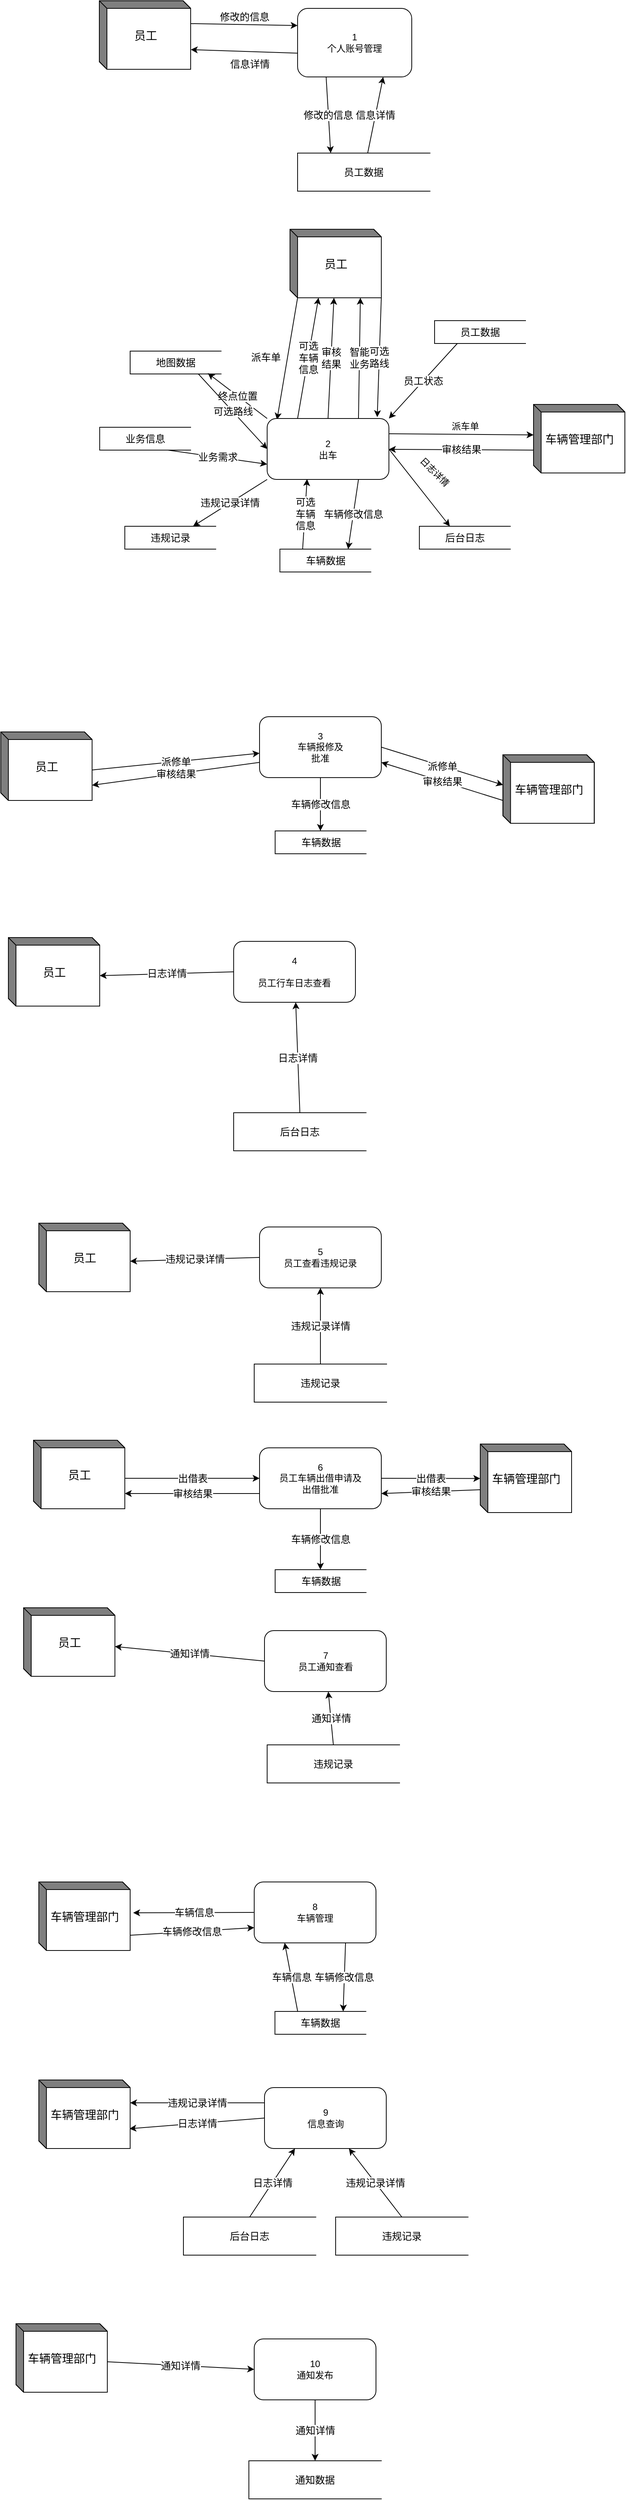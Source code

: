 <mxfile version="15.7.3" type="device"><diagram id="BDQ7U3q2l016TG8IhcM-" name="第 1 页"><mxGraphModel dx="1278" dy="649" grid="1" gridSize="10" guides="1" tooltips="1" connect="1" arrows="1" fold="1" page="1" pageScale="1" pageWidth="827" pageHeight="1169" math="0" shadow="0"><root><mxCell id="0"/><mxCell id="1" parent="0"/><mxCell id="RU7V8b3hVzGG7us6cR9q-1" style="rounded=0;orthogonalLoop=1;jettySize=auto;html=1;exitX=0.04;exitY=0.656;exitDx=0;exitDy=0;exitPerimeter=0;entryX=0.996;entryY=0.677;entryDx=0;entryDy=0;entryPerimeter=0;" parent="1" source="RU7V8b3hVzGG7us6cR9q-6" edge="1"><mxGeometry relative="1" as="geometry"><mxPoint x="499.68" y="314.16" as="targetPoint"/></mxGeometry></mxCell><mxCell id="RU7V8b3hVzGG7us6cR9q-2" value="&lt;font style=&quot;font-size: 13px&quot;&gt;信息详情&lt;/font&gt;" style="edgeLabel;html=1;align=center;verticalAlign=middle;resizable=0;points=[];" parent="RU7V8b3hVzGG7us6cR9q-1" vertex="1" connectable="0"><mxGeometry x="-0.608" y="1" relative="1" as="geometry"><mxPoint x="-41" y="14" as="offset"/></mxGeometry></mxCell><mxCell id="RU7V8b3hVzGG7us6cR9q-5" value="修改的信息" style="edgeStyle=none;rounded=0;orthogonalLoop=1;jettySize=auto;html=1;exitX=0.25;exitY=1;exitDx=0;exitDy=0;fontSize=13;entryX=0;entryY=0.75;entryDx=0;entryDy=0;" parent="1" source="RU7V8b3hVzGG7us6cR9q-6" target="RU7V8b3hVzGG7us6cR9q-66" edge="1"><mxGeometry relative="1" as="geometry"><mxPoint x="800" y="410" as="targetPoint"/></mxGeometry></mxCell><mxCell id="RU7V8b3hVzGG7us6cR9q-6" value="1&lt;br&gt;个人账号管理" style="rounded=1;whiteSpace=wrap;html=1;" parent="1" vertex="1"><mxGeometry x="640" y="260" width="150" height="90" as="geometry"/></mxCell><mxCell id="RU7V8b3hVzGG7us6cR9q-7" value="" style="endArrow=classic;html=1;entryX=0;entryY=0.25;entryDx=0;entryDy=0;exitX=1;exitY=0.25;exitDx=0;exitDy=0;" parent="1" target="RU7V8b3hVzGG7us6cR9q-6" edge="1"><mxGeometry width="50" height="50" relative="1" as="geometry"><mxPoint x="500" y="280" as="sourcePoint"/><mxPoint x="640" y="290" as="targetPoint"/></mxGeometry></mxCell><mxCell id="RU7V8b3hVzGG7us6cR9q-8" value="&lt;span style=&quot;font-size: 13px&quot;&gt;修改的信息&lt;/span&gt;" style="edgeLabel;html=1;align=center;verticalAlign=middle;resizable=0;points=[];" parent="RU7V8b3hVzGG7us6cR9q-7" vertex="1" connectable="0"><mxGeometry x="-0.332" y="-3" relative="1" as="geometry"><mxPoint x="23" y="-13" as="offset"/></mxGeometry></mxCell><mxCell id="RU7V8b3hVzGG7us6cR9q-12" value="信息详情" style="endArrow=classic;html=1;fontSize=13;entryX=0.75;entryY=1;entryDx=0;entryDy=0;" parent="1" source="RU7V8b3hVzGG7us6cR9q-66" target="RU7V8b3hVzGG7us6cR9q-6" edge="1"><mxGeometry width="50" height="50" relative="1" as="geometry"><mxPoint x="840" y="410" as="sourcePoint"/><mxPoint x="900" y="305" as="targetPoint"/></mxGeometry></mxCell><mxCell id="RU7V8b3hVzGG7us6cR9q-23" style="edgeStyle=none;rounded=0;orthogonalLoop=1;jettySize=auto;html=1;exitX=1;exitY=0.5;exitDx=0;exitDy=0;fontSize=13;entryX=0;entryY=0.665;entryDx=0;entryDy=0;entryPerimeter=0;" parent="1" source="RU7V8b3hVzGG7us6cR9q-27" target="RU7V8b3hVzGG7us6cR9q-71" edge="1"><mxGeometry relative="1" as="geometry"><mxPoint x="800.32" y="928.51" as="targetPoint"/></mxGeometry></mxCell><mxCell id="RU7V8b3hVzGG7us6cR9q-24" style="edgeStyle=none;rounded=0;orthogonalLoop=1;jettySize=auto;html=1;fontSize=13;entryX=0.081;entryY=0.019;entryDx=0;entryDy=0;exitX=0;exitY=0;exitDx=10;exitDy=90;exitPerimeter=0;entryPerimeter=0;" parent="1" source="ORQYiXSW5nhRqHViAy2P-2" target="RU7V8b3hVzGG7us6cR9q-27" edge="1"><mxGeometry relative="1" as="geometry"><mxPoint x="633" y="630" as="sourcePoint"/></mxGeometry></mxCell><mxCell id="RU7V8b3hVzGG7us6cR9q-25" value="派车单" style="edgeLabel;html=1;align=center;verticalAlign=middle;resizable=0;points=[];fontSize=13;rotation=0;" parent="RU7V8b3hVzGG7us6cR9q-24" vertex="1" connectable="0"><mxGeometry x="-0.487" y="1" relative="1" as="geometry"><mxPoint x="-36" y="37" as="offset"/></mxGeometry></mxCell><mxCell id="ORQYiXSW5nhRqHViAy2P-7" value="智能&lt;br&gt;业务" style="edgeStyle=none;rounded=0;orthogonalLoop=1;jettySize=auto;html=1;exitX=0.75;exitY=0;exitDx=0;exitDy=0;entryX=0;entryY=0;entryDx=92.5;entryDy=90;entryPerimeter=0;fontSize=13;" parent="1" source="RU7V8b3hVzGG7us6cR9q-27" target="ORQYiXSW5nhRqHViAy2P-2" edge="1"><mxGeometry relative="1" as="geometry"/></mxCell><mxCell id="ORQYiXSW5nhRqHViAy2P-12" value="可选&lt;br&gt;车辆&lt;br&gt;信息" style="edgeStyle=none;rounded=0;orthogonalLoop=1;jettySize=auto;html=1;exitX=0.25;exitY=0;exitDx=0;exitDy=0;entryX=0;entryY=0;entryDx=37.5;entryDy=90;entryPerimeter=0;fontSize=13;" parent="1" source="RU7V8b3hVzGG7us6cR9q-27" target="ORQYiXSW5nhRqHViAy2P-2" edge="1"><mxGeometry relative="1" as="geometry"/></mxCell><mxCell id="ORQYiXSW5nhRqHViAy2P-24" style="edgeStyle=none;rounded=0;orthogonalLoop=1;jettySize=auto;html=1;exitX=1;exitY=0.25;exitDx=0;exitDy=0;entryX=0;entryY=0;entryDx=0;entryDy=40;entryPerimeter=0;fontSize=13;" parent="1" source="RU7V8b3hVzGG7us6cR9q-27" target="ORQYiXSW5nhRqHViAy2P-6" edge="1"><mxGeometry relative="1" as="geometry"/></mxCell><mxCell id="ORQYiXSW5nhRqHViAy2P-31" value="违规记录详情" style="edgeStyle=none;rounded=0;orthogonalLoop=1;jettySize=auto;html=1;exitX=0;exitY=1;exitDx=0;exitDy=0;entryX=0;entryY=0.25;entryDx=0;entryDy=0;fontSize=13;" parent="1" source="RU7V8b3hVzGG7us6cR9q-27" target="ORQYiXSW5nhRqHViAy2P-29" edge="1"><mxGeometry relative="1" as="geometry"/></mxCell><mxCell id="rGWLPuoApYT38VXZP68O-5" value="车辆修改信息" style="edgeStyle=none;rounded=0;orthogonalLoop=1;jettySize=auto;html=1;exitX=0.75;exitY=1;exitDx=0;exitDy=0;entryX=0;entryY=0.25;entryDx=0;entryDy=0;fontSize=13;" parent="1" source="RU7V8b3hVzGG7us6cR9q-27" target="ORQYiXSW5nhRqHViAy2P-10" edge="1"><mxGeometry relative="1" as="geometry"/></mxCell><mxCell id="rGWLPuoApYT38VXZP68O-23" value="审核&lt;br&gt;结果" style="edgeStyle=none;rounded=0;orthogonalLoop=1;jettySize=auto;html=1;exitX=0.5;exitY=0;exitDx=0;exitDy=0;fontSize=13;" parent="1" source="RU7V8b3hVzGG7us6cR9q-27" target="ORQYiXSW5nhRqHViAy2P-2" edge="1"><mxGeometry relative="1" as="geometry"/></mxCell><mxCell id="0ixUpdJK59AWrFwQFUAx-6" value="终点位置" style="edgeStyle=none;rounded=0;orthogonalLoop=1;jettySize=auto;html=1;exitX=0;exitY=0;exitDx=0;exitDy=0;entryX=0.967;entryY=0.146;entryDx=0;entryDy=0;entryPerimeter=0;fontSize=13;" parent="1" source="RU7V8b3hVzGG7us6cR9q-27" target="ORQYiXSW5nhRqHViAy2P-13" edge="1"><mxGeometry relative="1" as="geometry"/></mxCell><mxCell id="RU7V8b3hVzGG7us6cR9q-27" value="2&lt;br&gt;出车" style="rounded=1;whiteSpace=wrap;html=1;" parent="1" vertex="1"><mxGeometry x="600" y="798.51" width="160" height="80" as="geometry"/></mxCell><mxCell id="RU7V8b3hVzGG7us6cR9q-66" value="&lt;span style=&quot;font-size: 13px&quot;&gt;员工数据&lt;br&gt;&lt;/span&gt;" style="shape=partialRectangle;whiteSpace=wrap;html=1;bottom=1;right=1;left=1;top=0;fillColor=none;routingCenterX=-0.5;direction=south;" parent="1" vertex="1"><mxGeometry x="640" y="450" width="174" height="50" as="geometry"/></mxCell><mxCell id="RU7V8b3hVzGG7us6cR9q-71" value="&lt;span style=&quot;font-size: 13px&quot;&gt;后台日志&lt;/span&gt;&lt;span style=&quot;font-size: 13px&quot;&gt;&lt;br&gt;&lt;/span&gt;" style="shape=partialRectangle;whiteSpace=wrap;html=1;bottom=1;right=1;left=1;top=0;fillColor=none;routingCenterX=-0.5;direction=south;" parent="1" vertex="1"><mxGeometry x="800" y="940" width="119.5" height="30" as="geometry"/></mxCell><mxCell id="RU7V8b3hVzGG7us6cR9q-73" value="日志详情" style="text;html=1;resizable=0;autosize=1;align=center;verticalAlign=middle;points=[];fillColor=none;strokeColor=none;rounded=0;rotation=45;" parent="1" vertex="1"><mxGeometry x="790.32" y="858.51" width="60" height="20" as="geometry"/></mxCell><mxCell id="RU7V8b3hVzGG7us6cR9q-74" value="&lt;font style=&quot;font-size: 12px&quot;&gt;派车单&lt;/font&gt;" style="text;html=1;align=center;verticalAlign=middle;resizable=0;points=[];autosize=1;strokeColor=none;fillColor=none;rotation=0;" parent="1" vertex="1"><mxGeometry x="834.75" y="798.51" width="50" height="20" as="geometry"/></mxCell><mxCell id="ORQYiXSW5nhRqHViAy2P-1" value="&lt;font style=&quot;font-size: 15px&quot;&gt;员工&lt;/font&gt;" style="html=1;dashed=0;whitespace=wrap;shape=mxgraph.dfd.externalEntity" parent="1" vertex="1"><mxGeometry x="379.5" y="250" width="120" height="90" as="geometry"/></mxCell><mxCell id="ORQYiXSW5nhRqHViAy2P-15" value="可选&lt;br&gt;路线" style="edgeStyle=none;rounded=0;orthogonalLoop=1;jettySize=auto;html=1;exitX=1;exitY=1;exitDx=0;exitDy=0;exitPerimeter=0;entryX=0.904;entryY=-0.023;entryDx=0;entryDy=0;entryPerimeter=0;fontSize=13;" parent="1" source="ORQYiXSW5nhRqHViAy2P-2" target="RU7V8b3hVzGG7us6cR9q-27" edge="1"><mxGeometry relative="1" as="geometry"/></mxCell><mxCell id="ORQYiXSW5nhRqHViAy2P-2" value="&lt;font style=&quot;font-size: 15px&quot;&gt;员工&lt;/font&gt;" style="html=1;dashed=0;whitespace=wrap;shape=mxgraph.dfd.externalEntity" parent="1" vertex="1"><mxGeometry x="630" y="550" width="120" height="90" as="geometry"/></mxCell><mxCell id="rGWLPuoApYT38VXZP68O-22" value="审核结果" style="edgeStyle=none;rounded=0;orthogonalLoop=1;jettySize=auto;html=1;exitX=0;exitY=0;exitDx=0;exitDy=60;exitPerimeter=0;fontSize=13;" parent="1" source="ORQYiXSW5nhRqHViAy2P-6" target="RU7V8b3hVzGG7us6cR9q-27" edge="1"><mxGeometry relative="1" as="geometry"/></mxCell><mxCell id="ORQYiXSW5nhRqHViAy2P-6" value="&lt;span style=&quot;font-size: 15px&quot;&gt;车辆管理部门&lt;/span&gt;" style="html=1;dashed=0;whitespace=wrap;shape=mxgraph.dfd.externalEntity" parent="1" vertex="1"><mxGeometry x="950" y="780" width="120" height="90" as="geometry"/></mxCell><mxCell id="ORQYiXSW5nhRqHViAy2P-9" value="业务需求" style="edgeStyle=none;rounded=0;orthogonalLoop=1;jettySize=auto;html=1;exitX=1;exitY=0.25;exitDx=0;exitDy=0;entryX=0;entryY=0.75;entryDx=0;entryDy=0;fontSize=13;" parent="1" source="ORQYiXSW5nhRqHViAy2P-8" target="RU7V8b3hVzGG7us6cR9q-27" edge="1"><mxGeometry relative="1" as="geometry"/></mxCell><mxCell id="ORQYiXSW5nhRqHViAy2P-8" value="&lt;span style=&quot;font-size: 13px&quot;&gt;业务信息&lt;br&gt;&lt;/span&gt;" style="shape=partialRectangle;whiteSpace=wrap;html=1;bottom=1;right=1;left=1;top=0;fillColor=none;routingCenterX=-0.5;direction=south;" parent="1" vertex="1"><mxGeometry x="380.0" y="810" width="119.5" height="30" as="geometry"/></mxCell><mxCell id="ORQYiXSW5nhRqHViAy2P-11" value="可选&lt;br&gt;车辆&lt;br&gt;信息" style="edgeStyle=none;rounded=0;orthogonalLoop=1;jettySize=auto;html=1;exitX=0;exitY=0.75;exitDx=0;exitDy=0;entryX=0.328;entryY=0.994;entryDx=0;entryDy=0;fontSize=13;entryPerimeter=0;" parent="1" source="ORQYiXSW5nhRqHViAy2P-10" target="RU7V8b3hVzGG7us6cR9q-27" edge="1"><mxGeometry relative="1" as="geometry"/></mxCell><mxCell id="ORQYiXSW5nhRqHViAy2P-10" value="&lt;span style=&quot;font-size: 13px&quot;&gt;车辆数据&lt;br&gt;&lt;/span&gt;" style="shape=partialRectangle;whiteSpace=wrap;html=1;bottom=1;right=1;left=1;top=0;fillColor=none;routingCenterX=-0.5;direction=south;" parent="1" vertex="1"><mxGeometry x="616.76" y="970" width="119.5" height="30" as="geometry"/></mxCell><mxCell id="ORQYiXSW5nhRqHViAy2P-14" value="可选路线" style="edgeStyle=none;rounded=0;orthogonalLoop=1;jettySize=auto;html=1;exitX=1;exitY=0.25;exitDx=0;exitDy=0;entryX=0;entryY=0.5;entryDx=0;entryDy=0;fontSize=13;" parent="1" source="ORQYiXSW5nhRqHViAy2P-13" target="RU7V8b3hVzGG7us6cR9q-27" edge="1"><mxGeometry relative="1" as="geometry"/></mxCell><mxCell id="ORQYiXSW5nhRqHViAy2P-13" value="&lt;span style=&quot;font-size: 13px&quot;&gt;地图数据&lt;br&gt;&lt;/span&gt;" style="shape=partialRectangle;whiteSpace=wrap;html=1;bottom=1;right=1;left=1;top=0;fillColor=none;routingCenterX=-0.5;direction=south;" parent="1" vertex="1"><mxGeometry x="420" y="710" width="119.5" height="30" as="geometry"/></mxCell><mxCell id="ORQYiXSW5nhRqHViAy2P-19" value="派修单" style="edgeStyle=none;rounded=0;orthogonalLoop=1;jettySize=auto;html=1;exitX=1;exitY=0.5;exitDx=0;exitDy=0;fontSize=13;" parent="1" source="ORQYiXSW5nhRqHViAy2P-16" edge="1"><mxGeometry relative="1" as="geometry"><mxPoint x="910" y="1279.647" as="targetPoint"/></mxGeometry></mxCell><mxCell id="rGWLPuoApYT38VXZP68O-6" value="车辆修改信息" style="edgeStyle=none;rounded=0;orthogonalLoop=1;jettySize=auto;html=1;exitX=0.5;exitY=1;exitDx=0;exitDy=0;fontSize=13;" parent="1" source="ORQYiXSW5nhRqHViAy2P-16" edge="1"><mxGeometry relative="1" as="geometry"><mxPoint x="670" y="1340" as="targetPoint"/></mxGeometry></mxCell><mxCell id="rGWLPuoApYT38VXZP68O-25" value="审核结果" style="edgeStyle=none;rounded=0;orthogonalLoop=1;jettySize=auto;html=1;exitX=0;exitY=0.75;exitDx=0;exitDy=0;entryX=0;entryY=0;entryDx=120;entryDy=70;entryPerimeter=0;fontSize=13;" parent="1" source="ORQYiXSW5nhRqHViAy2P-16" target="ORQYiXSW5nhRqHViAy2P-17" edge="1"><mxGeometry relative="1" as="geometry"/></mxCell><mxCell id="ORQYiXSW5nhRqHViAy2P-16" value="3&lt;br&gt;车辆报修及&lt;br&gt;批准" style="rounded=1;whiteSpace=wrap;html=1;" parent="1" vertex="1"><mxGeometry x="590" y="1190" width="160" height="80" as="geometry"/></mxCell><mxCell id="ORQYiXSW5nhRqHViAy2P-18" value="派修单" style="edgeStyle=none;rounded=0;orthogonalLoop=1;jettySize=auto;html=1;exitX=0;exitY=0;exitDx=120;exitDy=50;exitPerimeter=0;fontSize=13;" parent="1" source="ORQYiXSW5nhRqHViAy2P-17" target="ORQYiXSW5nhRqHViAy2P-16" edge="1"><mxGeometry relative="1" as="geometry"/></mxCell><mxCell id="ORQYiXSW5nhRqHViAy2P-17" value="&lt;font style=&quot;font-size: 15px&quot;&gt;员工&lt;/font&gt;" style="html=1;dashed=0;whitespace=wrap;shape=mxgraph.dfd.externalEntity" parent="1" vertex="1"><mxGeometry x="250" y="1210" width="120" height="90" as="geometry"/></mxCell><mxCell id="rGWLPuoApYT38VXZP68O-24" value="审核结果" style="edgeStyle=none;rounded=0;orthogonalLoop=1;jettySize=auto;html=1;exitX=0;exitY=0;exitDx=0;exitDy=60;exitPerimeter=0;entryX=1;entryY=0.75;entryDx=0;entryDy=0;fontSize=13;" parent="1" source="ORQYiXSW5nhRqHViAy2P-20" target="ORQYiXSW5nhRqHViAy2P-16" edge="1"><mxGeometry relative="1" as="geometry"/></mxCell><mxCell id="ORQYiXSW5nhRqHViAy2P-20" value="&lt;span style=&quot;font-size: 15px&quot;&gt;车辆管理部门&lt;/span&gt;" style="html=1;dashed=0;whitespace=wrap;shape=mxgraph.dfd.externalEntity" parent="1" vertex="1"><mxGeometry x="909.82" y="1240" width="120" height="90" as="geometry"/></mxCell><mxCell id="ORQYiXSW5nhRqHViAy2P-26" value="日志详情" style="edgeStyle=none;rounded=0;orthogonalLoop=1;jettySize=auto;html=1;exitX=0;exitY=0.5;exitDx=0;exitDy=0;entryX=0;entryY=0;entryDx=120;entryDy=50;entryPerimeter=0;fontSize=13;" parent="1" source="ORQYiXSW5nhRqHViAy2P-21" target="ORQYiXSW5nhRqHViAy2P-22" edge="1"><mxGeometry relative="1" as="geometry"/></mxCell><mxCell id="ORQYiXSW5nhRqHViAy2P-21" value="4&lt;br&gt;&lt;br&gt;员工行车日志查看" style="rounded=1;whiteSpace=wrap;html=1;" parent="1" vertex="1"><mxGeometry x="556" y="1485" width="160" height="80" as="geometry"/></mxCell><mxCell id="ORQYiXSW5nhRqHViAy2P-22" value="&lt;font style=&quot;font-size: 15px&quot;&gt;员工&lt;/font&gt;" style="html=1;dashed=0;whitespace=wrap;shape=mxgraph.dfd.externalEntity" parent="1" vertex="1"><mxGeometry x="260" y="1480" width="120" height="90" as="geometry"/></mxCell><mxCell id="ORQYiXSW5nhRqHViAy2P-25" value="日志详情" style="edgeStyle=none;rounded=0;orthogonalLoop=1;jettySize=auto;html=1;exitX=0;exitY=0.5;exitDx=0;exitDy=0;fontSize=13;" parent="1" source="ORQYiXSW5nhRqHViAy2P-23" target="ORQYiXSW5nhRqHViAy2P-21" edge="1"><mxGeometry relative="1" as="geometry"/></mxCell><mxCell id="ORQYiXSW5nhRqHViAy2P-23" value="&lt;span style=&quot;font-size: 13px&quot;&gt;后台日志&lt;br&gt;&lt;/span&gt;" style="shape=partialRectangle;whiteSpace=wrap;html=1;bottom=1;right=1;left=1;top=0;fillColor=none;routingCenterX=-0.5;direction=south;" parent="1" vertex="1"><mxGeometry x="556" y="1710" width="174" height="50" as="geometry"/></mxCell><mxCell id="ORQYiXSW5nhRqHViAy2P-35" value="违规记录详情" style="edgeStyle=none;rounded=0;orthogonalLoop=1;jettySize=auto;html=1;exitX=0;exitY=0.5;exitDx=0;exitDy=0;entryX=0;entryY=0;entryDx=120;entryDy=50;entryPerimeter=0;fontSize=13;" parent="1" source="ORQYiXSW5nhRqHViAy2P-27" target="ORQYiXSW5nhRqHViAy2P-32" edge="1"><mxGeometry relative="1" as="geometry"/></mxCell><mxCell id="ORQYiXSW5nhRqHViAy2P-27" value="5&lt;br&gt;员工查看违规记录" style="rounded=1;whiteSpace=wrap;html=1;" parent="1" vertex="1"><mxGeometry x="590" y="1860" width="160" height="80" as="geometry"/></mxCell><mxCell id="ORQYiXSW5nhRqHViAy2P-29" value="&lt;span style=&quot;font-size: 13px&quot;&gt;违规记录&lt;br&gt;&lt;/span&gt;" style="shape=partialRectangle;whiteSpace=wrap;html=1;bottom=1;right=1;left=1;top=0;fillColor=none;routingCenterX=-0.5;direction=south;" parent="1" vertex="1"><mxGeometry x="413.0" y="940" width="119.5" height="30" as="geometry"/></mxCell><mxCell id="ORQYiXSW5nhRqHViAy2P-32" value="&lt;font style=&quot;font-size: 15px&quot;&gt;员工&lt;/font&gt;" style="html=1;dashed=0;whitespace=wrap;shape=mxgraph.dfd.externalEntity" parent="1" vertex="1"><mxGeometry x="300" y="1855" width="120" height="90" as="geometry"/></mxCell><mxCell id="ORQYiXSW5nhRqHViAy2P-34" value="违规记录详情" style="edgeStyle=none;rounded=0;orthogonalLoop=1;jettySize=auto;html=1;exitX=0;exitY=0.5;exitDx=0;exitDy=0;fontSize=13;" parent="1" source="ORQYiXSW5nhRqHViAy2P-33" target="ORQYiXSW5nhRqHViAy2P-27" edge="1"><mxGeometry relative="1" as="geometry"/></mxCell><mxCell id="ORQYiXSW5nhRqHViAy2P-33" value="&lt;span style=&quot;font-size: 13px&quot;&gt;违规记录&lt;br&gt;&lt;/span&gt;" style="shape=partialRectangle;whiteSpace=wrap;html=1;bottom=1;right=1;left=1;top=0;fillColor=none;routingCenterX=-0.5;direction=south;" parent="1" vertex="1"><mxGeometry x="583" y="2040" width="174" height="50" as="geometry"/></mxCell><mxCell id="ORQYiXSW5nhRqHViAy2P-40" value="出借表" style="edgeStyle=none;rounded=0;orthogonalLoop=1;jettySize=auto;html=1;exitX=1;exitY=0.5;exitDx=0;exitDy=0;fontSize=13;" parent="1" source="ORQYiXSW5nhRqHViAy2P-36" edge="1"><mxGeometry relative="1" as="geometry"><mxPoint x="880" y="2190.235" as="targetPoint"/></mxGeometry></mxCell><mxCell id="rGWLPuoApYT38VXZP68O-8" value="车辆修改信息" style="edgeStyle=none;rounded=0;orthogonalLoop=1;jettySize=auto;html=1;exitX=0.5;exitY=1;exitDx=0;exitDy=0;fontSize=13;" parent="1" source="ORQYiXSW5nhRqHViAy2P-36" edge="1"><mxGeometry relative="1" as="geometry"><mxPoint x="670" y="2310" as="targetPoint"/></mxGeometry></mxCell><mxCell id="rGWLPuoApYT38VXZP68O-21" value="审核结果" style="edgeStyle=none;rounded=0;orthogonalLoop=1;jettySize=auto;html=1;exitX=0;exitY=0.75;exitDx=0;exitDy=0;entryX=0;entryY=0;entryDx=120;entryDy=70;entryPerimeter=0;fontSize=13;" parent="1" source="ORQYiXSW5nhRqHViAy2P-36" target="ORQYiXSW5nhRqHViAy2P-37" edge="1"><mxGeometry relative="1" as="geometry"/></mxCell><mxCell id="ORQYiXSW5nhRqHViAy2P-36" value="6&lt;br&gt;员工车辆出借申请及&lt;br&gt;出借批准" style="rounded=1;whiteSpace=wrap;html=1;" parent="1" vertex="1"><mxGeometry x="590" y="2150" width="160" height="80" as="geometry"/></mxCell><mxCell id="ORQYiXSW5nhRqHViAy2P-38" value="出借表" style="edgeStyle=none;rounded=0;orthogonalLoop=1;jettySize=auto;html=1;exitX=0;exitY=0;exitDx=120;exitDy=50;exitPerimeter=0;entryX=0;entryY=0.5;entryDx=0;entryDy=0;fontSize=13;" parent="1" source="ORQYiXSW5nhRqHViAy2P-37" target="ORQYiXSW5nhRqHViAy2P-36" edge="1"><mxGeometry relative="1" as="geometry"/></mxCell><mxCell id="ORQYiXSW5nhRqHViAy2P-37" value="&lt;font style=&quot;font-size: 15px&quot;&gt;员工&lt;/font&gt;" style="html=1;dashed=0;whitespace=wrap;shape=mxgraph.dfd.externalEntity" parent="1" vertex="1"><mxGeometry x="293" y="2140" width="120" height="90" as="geometry"/></mxCell><mxCell id="rGWLPuoApYT38VXZP68O-20" value="审核结果" style="edgeStyle=none;rounded=0;orthogonalLoop=1;jettySize=auto;html=1;exitX=0;exitY=0;exitDx=0;exitDy=60;exitPerimeter=0;entryX=1;entryY=0.75;entryDx=0;entryDy=0;fontSize=13;" parent="1" source="ORQYiXSW5nhRqHViAy2P-41" target="ORQYiXSW5nhRqHViAy2P-36" edge="1"><mxGeometry relative="1" as="geometry"/></mxCell><mxCell id="ORQYiXSW5nhRqHViAy2P-41" value="&lt;span style=&quot;font-size: 15px&quot;&gt;车辆管理部门&lt;/span&gt;" style="html=1;dashed=0;whitespace=wrap;shape=mxgraph.dfd.externalEntity" parent="1" vertex="1"><mxGeometry x="880.0" y="2145" width="120" height="90" as="geometry"/></mxCell><mxCell id="ORQYiXSW5nhRqHViAy2P-45" value="通知详情" style="edgeStyle=none;rounded=0;orthogonalLoop=1;jettySize=auto;html=1;exitX=0;exitY=0.5;exitDx=0;exitDy=0;fontSize=13;" parent="1" source="ORQYiXSW5nhRqHViAy2P-42" target="ORQYiXSW5nhRqHViAy2P-43" edge="1"><mxGeometry relative="1" as="geometry"/></mxCell><mxCell id="ORQYiXSW5nhRqHViAy2P-42" value="7&lt;br&gt;员工通知查看" style="rounded=1;whiteSpace=wrap;html=1;" parent="1" vertex="1"><mxGeometry x="596.51" y="2390" width="160" height="80" as="geometry"/></mxCell><mxCell id="ORQYiXSW5nhRqHViAy2P-43" value="&lt;font style=&quot;font-size: 15px&quot;&gt;员工&lt;/font&gt;" style="html=1;dashed=0;whitespace=wrap;shape=mxgraph.dfd.externalEntity" parent="1" vertex="1"><mxGeometry x="280" y="2360" width="120" height="90" as="geometry"/></mxCell><mxCell id="ORQYiXSW5nhRqHViAy2P-47" value="通知详情" style="edgeStyle=none;rounded=0;orthogonalLoop=1;jettySize=auto;html=1;exitX=0;exitY=0.5;exitDx=0;exitDy=0;fontSize=13;" parent="1" source="ORQYiXSW5nhRqHViAy2P-46" target="ORQYiXSW5nhRqHViAy2P-42" edge="1"><mxGeometry relative="1" as="geometry"/></mxCell><mxCell id="ORQYiXSW5nhRqHViAy2P-46" value="&lt;span style=&quot;font-size: 13px&quot;&gt;违规记录&lt;br&gt;&lt;/span&gt;" style="shape=partialRectangle;whiteSpace=wrap;html=1;bottom=1;right=1;left=1;top=0;fillColor=none;routingCenterX=-0.5;direction=south;" parent="1" vertex="1"><mxGeometry x="600" y="2540" width="174" height="50" as="geometry"/></mxCell><mxCell id="rGWLPuoApYT38VXZP68O-12" value="车辆信息" style="edgeStyle=none;rounded=0;orthogonalLoop=1;jettySize=auto;html=1;exitX=0;exitY=0.5;exitDx=0;exitDy=0;entryX=1.033;entryY=0.45;entryDx=0;entryDy=0;entryPerimeter=0;fontSize=13;" parent="1" source="rGWLPuoApYT38VXZP68O-1" target="rGWLPuoApYT38VXZP68O-2" edge="1"><mxGeometry relative="1" as="geometry"/></mxCell><mxCell id="rGWLPuoApYT38VXZP68O-14" value="车辆修改信息&lt;br&gt;" style="edgeStyle=none;rounded=0;orthogonalLoop=1;jettySize=auto;html=1;exitX=0.75;exitY=1;exitDx=0;exitDy=0;entryX=0;entryY=0.25;entryDx=0;entryDy=0;fontSize=13;" parent="1" source="rGWLPuoApYT38VXZP68O-1" target="rGWLPuoApYT38VXZP68O-10" edge="1"><mxGeometry relative="1" as="geometry"/></mxCell><mxCell id="rGWLPuoApYT38VXZP68O-1" value="8&lt;br&gt;车辆管理" style="rounded=1;whiteSpace=wrap;html=1;" parent="1" vertex="1"><mxGeometry x="583" y="2720" width="160" height="80" as="geometry"/></mxCell><mxCell id="rGWLPuoApYT38VXZP68O-13" value="车辆修改信息" style="edgeStyle=none;rounded=0;orthogonalLoop=1;jettySize=auto;html=1;exitX=0;exitY=0;exitDx=120;exitDy=70;exitPerimeter=0;entryX=0;entryY=0.75;entryDx=0;entryDy=0;fontSize=13;" parent="1" source="rGWLPuoApYT38VXZP68O-2" target="rGWLPuoApYT38VXZP68O-1" edge="1"><mxGeometry relative="1" as="geometry"/></mxCell><mxCell id="rGWLPuoApYT38VXZP68O-2" value="&lt;span style=&quot;font-size: 15px&quot;&gt;车辆管理部门&lt;/span&gt;" style="html=1;dashed=0;whitespace=wrap;shape=mxgraph.dfd.externalEntity" parent="1" vertex="1"><mxGeometry x="300.0" y="2720" width="120" height="90" as="geometry"/></mxCell><mxCell id="rGWLPuoApYT38VXZP68O-7" value="&lt;span style=&quot;font-size: 13px&quot;&gt;车辆数据&lt;br&gt;&lt;/span&gt;" style="shape=partialRectangle;whiteSpace=wrap;html=1;bottom=1;right=1;left=1;top=0;fillColor=none;routingCenterX=-0.5;direction=south;" parent="1" vertex="1"><mxGeometry x="610.5" y="1340" width="119.5" height="30" as="geometry"/></mxCell><mxCell id="rGWLPuoApYT38VXZP68O-9" value="&lt;span style=&quot;font-size: 13px&quot;&gt;车辆数据&lt;br&gt;&lt;/span&gt;" style="shape=partialRectangle;whiteSpace=wrap;html=1;bottom=1;right=1;left=1;top=0;fillColor=none;routingCenterX=-0.5;direction=south;" parent="1" vertex="1"><mxGeometry x="610.5" y="2310" width="119.5" height="30" as="geometry"/></mxCell><mxCell id="rGWLPuoApYT38VXZP68O-11" value="车辆信息" style="edgeStyle=none;rounded=0;orthogonalLoop=1;jettySize=auto;html=1;exitX=0;exitY=0.75;exitDx=0;exitDy=0;fontSize=13;entryX=0.25;entryY=1;entryDx=0;entryDy=0;" parent="1" source="rGWLPuoApYT38VXZP68O-10" target="rGWLPuoApYT38VXZP68O-1" edge="1"><mxGeometry relative="1" as="geometry"/></mxCell><mxCell id="rGWLPuoApYT38VXZP68O-10" value="&lt;span style=&quot;font-size: 13px&quot;&gt;车辆数据&lt;br&gt;&lt;/span&gt;" style="shape=partialRectangle;whiteSpace=wrap;html=1;bottom=1;right=1;left=1;top=0;fillColor=none;routingCenterX=-0.5;direction=south;" parent="1" vertex="1"><mxGeometry x="610.25" y="2890" width="119.5" height="30" as="geometry"/></mxCell><mxCell id="rGWLPuoApYT38VXZP68O-30" value="日志详情" style="edgeStyle=none;rounded=0;orthogonalLoop=1;jettySize=auto;html=1;exitX=0;exitY=0.5;exitDx=0;exitDy=0;fontSize=13;entryX=0.992;entryY=0.711;entryDx=0;entryDy=0;entryPerimeter=0;" parent="1" source="rGWLPuoApYT38VXZP68O-26" target="rGWLPuoApYT38VXZP68O-27" edge="1"><mxGeometry relative="1" as="geometry"/></mxCell><mxCell id="rGWLPuoApYT38VXZP68O-33" value="违规记录详情" style="edgeStyle=none;rounded=0;orthogonalLoop=1;jettySize=auto;html=1;exitX=0;exitY=0.25;exitDx=0;exitDy=0;entryX=0;entryY=0;entryDx=120;entryDy=30;entryPerimeter=0;fontSize=13;" parent="1" source="rGWLPuoApYT38VXZP68O-26" target="rGWLPuoApYT38VXZP68O-27" edge="1"><mxGeometry relative="1" as="geometry"/></mxCell><mxCell id="rGWLPuoApYT38VXZP68O-26" value="9&lt;br&gt;信息查询" style="rounded=1;whiteSpace=wrap;html=1;" parent="1" vertex="1"><mxGeometry x="596.51" y="2990" width="160" height="80" as="geometry"/></mxCell><mxCell id="rGWLPuoApYT38VXZP68O-27" value="&lt;span style=&quot;font-size: 15px&quot;&gt;车辆管理部门&lt;/span&gt;" style="html=1;dashed=0;whitespace=wrap;shape=mxgraph.dfd.externalEntity" parent="1" vertex="1"><mxGeometry x="300.0" y="2980" width="120" height="90" as="geometry"/></mxCell><mxCell id="rGWLPuoApYT38VXZP68O-29" value="日志详情" style="edgeStyle=none;rounded=0;orthogonalLoop=1;jettySize=auto;html=1;exitX=0;exitY=0.5;exitDx=0;exitDy=0;entryX=0.25;entryY=1;entryDx=0;entryDy=0;fontSize=13;" parent="1" source="rGWLPuoApYT38VXZP68O-28" target="rGWLPuoApYT38VXZP68O-26" edge="1"><mxGeometry relative="1" as="geometry"/></mxCell><mxCell id="rGWLPuoApYT38VXZP68O-28" value="&lt;span style=&quot;font-size: 13px&quot;&gt;后台日志&lt;br&gt;&lt;/span&gt;" style="shape=partialRectangle;whiteSpace=wrap;html=1;bottom=1;right=1;left=1;top=0;fillColor=none;routingCenterX=-0.5;direction=south;" parent="1" vertex="1"><mxGeometry x="490" y="3160" width="174" height="50" as="geometry"/></mxCell><mxCell id="rGWLPuoApYT38VXZP68O-32" value="违规记录详情" style="edgeStyle=none;rounded=0;orthogonalLoop=1;jettySize=auto;html=1;exitX=0;exitY=0.5;exitDx=0;exitDy=0;fontSize=13;" parent="1" source="rGWLPuoApYT38VXZP68O-31" target="rGWLPuoApYT38VXZP68O-26" edge="1"><mxGeometry relative="1" as="geometry"/></mxCell><mxCell id="rGWLPuoApYT38VXZP68O-31" value="&lt;span style=&quot;font-size: 13px&quot;&gt;违规记录&lt;br&gt;&lt;/span&gt;" style="shape=partialRectangle;whiteSpace=wrap;html=1;bottom=1;right=1;left=1;top=0;fillColor=none;routingCenterX=-0.5;direction=south;" parent="1" vertex="1"><mxGeometry x="690" y="3160" width="174" height="50" as="geometry"/></mxCell><mxCell id="rGWLPuoApYT38VXZP68O-39" value="通知详情" style="edgeStyle=none;rounded=0;orthogonalLoop=1;jettySize=auto;html=1;exitX=0.5;exitY=1;exitDx=0;exitDy=0;fontSize=13;" parent="1" source="rGWLPuoApYT38VXZP68O-34" target="rGWLPuoApYT38VXZP68O-38" edge="1"><mxGeometry relative="1" as="geometry"/></mxCell><mxCell id="rGWLPuoApYT38VXZP68O-34" value="10&lt;br&gt;通知发布" style="rounded=1;whiteSpace=wrap;html=1;" parent="1" vertex="1"><mxGeometry x="583" y="3320" width="160" height="80" as="geometry"/></mxCell><mxCell id="rGWLPuoApYT38VXZP68O-36" value="通知详情" style="edgeStyle=none;rounded=0;orthogonalLoop=1;jettySize=auto;html=1;exitX=0;exitY=0;exitDx=120;exitDy=50;exitPerimeter=0;entryX=0;entryY=0.5;entryDx=0;entryDy=0;fontSize=13;" parent="1" source="rGWLPuoApYT38VXZP68O-35" target="rGWLPuoApYT38VXZP68O-34" edge="1"><mxGeometry relative="1" as="geometry"/></mxCell><mxCell id="rGWLPuoApYT38VXZP68O-35" value="&lt;span style=&quot;font-size: 15px&quot;&gt;车辆管理部门&lt;/span&gt;" style="html=1;dashed=0;whitespace=wrap;shape=mxgraph.dfd.externalEntity" parent="1" vertex="1"><mxGeometry x="270.0" y="3300" width="120" height="90" as="geometry"/></mxCell><mxCell id="rGWLPuoApYT38VXZP68O-38" value="&lt;span style=&quot;font-size: 13px&quot;&gt;通知数据&lt;br&gt;&lt;/span&gt;" style="shape=partialRectangle;whiteSpace=wrap;html=1;bottom=1;right=1;left=1;top=0;fillColor=none;routingCenterX=-0.5;direction=south;" parent="1" vertex="1"><mxGeometry x="576" y="3480" width="174" height="50" as="geometry"/></mxCell><mxCell id="0ixUpdJK59AWrFwQFUAx-3" value="员工状态" style="edgeStyle=none;rounded=0;orthogonalLoop=1;jettySize=auto;html=1;exitX=1;exitY=0.75;exitDx=0;exitDy=0;entryX=1;entryY=0;entryDx=0;entryDy=0;fontSize=13;" parent="1" source="0ixUpdJK59AWrFwQFUAx-1" target="RU7V8b3hVzGG7us6cR9q-27" edge="1"><mxGeometry relative="1" as="geometry"/></mxCell><mxCell id="0ixUpdJK59AWrFwQFUAx-1" value="&lt;span style=&quot;font-size: 13px&quot;&gt;员工数据&lt;br&gt;&lt;/span&gt;" style="shape=partialRectangle;whiteSpace=wrap;html=1;bottom=1;right=1;left=1;top=0;fillColor=none;routingCenterX=-0.5;direction=south;" parent="1" vertex="1"><mxGeometry x="820" y="670" width="119.5" height="30" as="geometry"/></mxCell></root></mxGraphModel></diagram></mxfile>